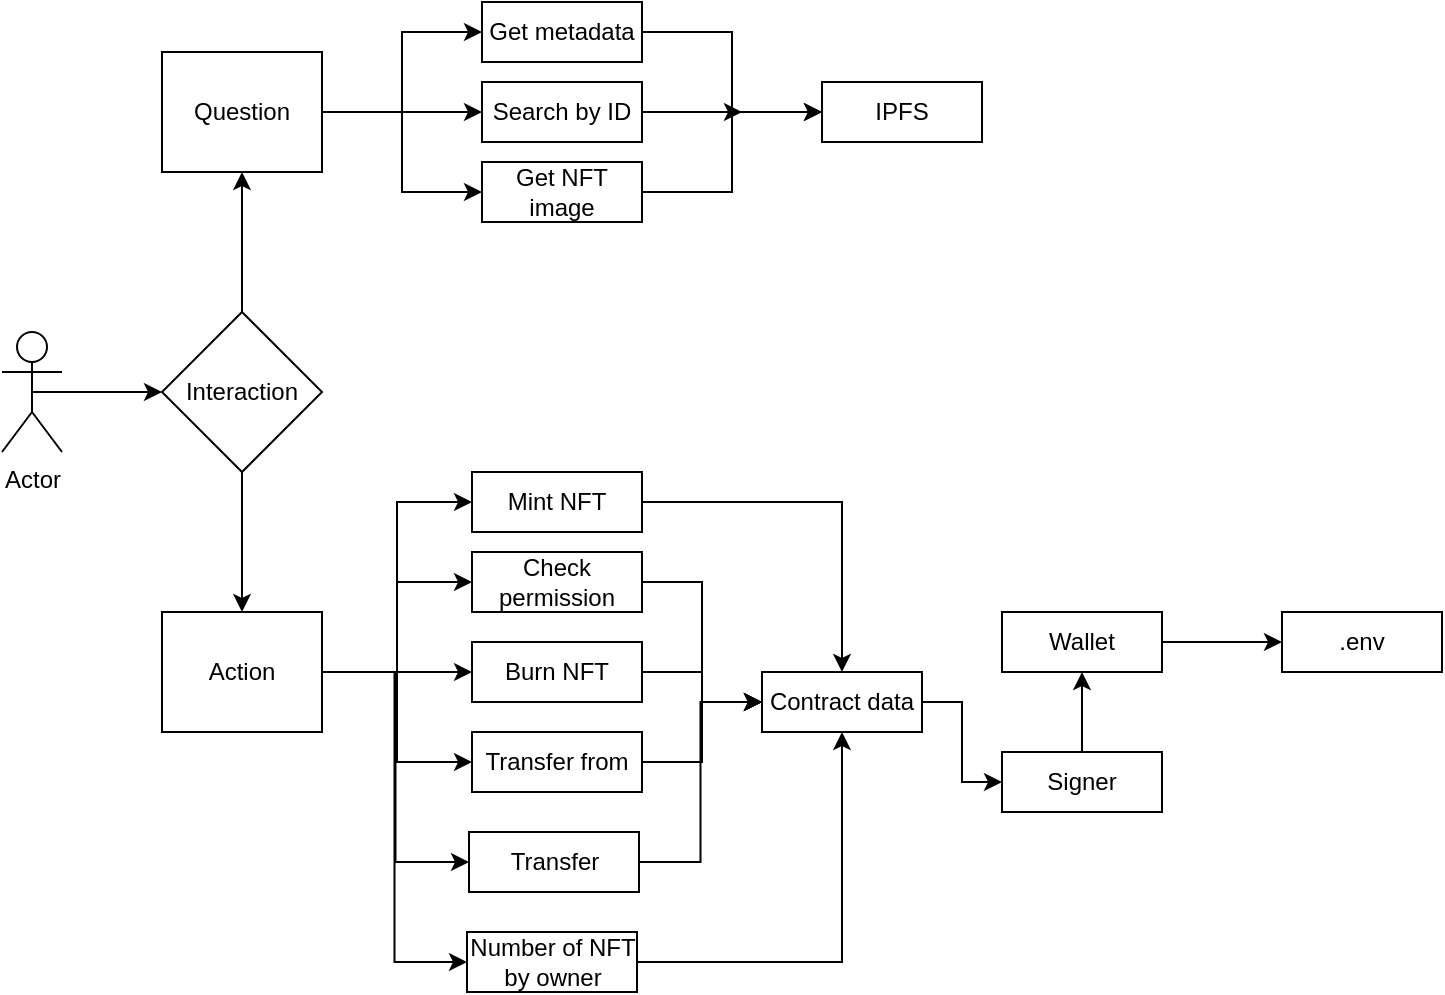 <mxfile version="17.4.5" type="device"><diagram id="C5RBs43oDa-KdzZeNtuy" name="Page-1"><mxGraphModel dx="946" dy="646" grid="1" gridSize="10" guides="1" tooltips="1" connect="1" arrows="1" fold="1" page="1" pageScale="1" pageWidth="827" pageHeight="1169" math="0" shadow="0"><root><mxCell id="WIyWlLk6GJQsqaUBKTNV-0"/><mxCell id="WIyWlLk6GJQsqaUBKTNV-1" parent="WIyWlLk6GJQsqaUBKTNV-0"/><mxCell id="dCN2O5XZOFiQcNn65Ni0-1" value="Actor" style="shape=umlActor;verticalLabelPosition=bottom;verticalAlign=top;html=1;outlineConnect=0;" vertex="1" parent="WIyWlLk6GJQsqaUBKTNV-1"><mxGeometry x="20" y="270" width="30" height="60" as="geometry"/></mxCell><mxCell id="dCN2O5XZOFiQcNn65Ni0-2" value="Interaction" style="rhombus;whiteSpace=wrap;html=1;" vertex="1" parent="WIyWlLk6GJQsqaUBKTNV-1"><mxGeometry x="100" y="260" width="80" height="80" as="geometry"/></mxCell><mxCell id="dCN2O5XZOFiQcNn65Ni0-3" value="" style="endArrow=classic;html=1;rounded=0;exitX=0.5;exitY=0.5;exitDx=0;exitDy=0;exitPerimeter=0;" edge="1" parent="WIyWlLk6GJQsqaUBKTNV-1" source="dCN2O5XZOFiQcNn65Ni0-1" target="dCN2O5XZOFiQcNn65Ni0-2"><mxGeometry width="50" height="50" relative="1" as="geometry"><mxPoint x="400" y="360" as="sourcePoint"/><mxPoint x="450" y="310" as="targetPoint"/></mxGeometry></mxCell><mxCell id="dCN2O5XZOFiQcNn65Ni0-9" value="" style="edgeStyle=orthogonalEdgeStyle;rounded=0;orthogonalLoop=1;jettySize=auto;html=1;entryX=0;entryY=0.5;entryDx=0;entryDy=0;" edge="1" parent="WIyWlLk6GJQsqaUBKTNV-1" source="dCN2O5XZOFiQcNn65Ni0-4" target="dCN2O5XZOFiQcNn65Ni0-8"><mxGeometry relative="1" as="geometry"/></mxCell><mxCell id="dCN2O5XZOFiQcNn65Ni0-13" style="edgeStyle=orthogonalEdgeStyle;rounded=0;orthogonalLoop=1;jettySize=auto;html=1;exitX=1;exitY=0.5;exitDx=0;exitDy=0;entryX=0;entryY=0.5;entryDx=0;entryDy=0;" edge="1" parent="WIyWlLk6GJQsqaUBKTNV-1" source="dCN2O5XZOFiQcNn65Ni0-4" target="dCN2O5XZOFiQcNn65Ni0-12"><mxGeometry relative="1" as="geometry"/></mxCell><mxCell id="dCN2O5XZOFiQcNn65Ni0-15" style="edgeStyle=orthogonalEdgeStyle;rounded=0;orthogonalLoop=1;jettySize=auto;html=1;exitX=1;exitY=0.5;exitDx=0;exitDy=0;entryX=0;entryY=0.5;entryDx=0;entryDy=0;" edge="1" parent="WIyWlLk6GJQsqaUBKTNV-1" source="dCN2O5XZOFiQcNn65Ni0-4" target="dCN2O5XZOFiQcNn65Ni0-14"><mxGeometry relative="1" as="geometry"/></mxCell><mxCell id="dCN2O5XZOFiQcNn65Ni0-17" style="edgeStyle=orthogonalEdgeStyle;rounded=0;orthogonalLoop=1;jettySize=auto;html=1;exitX=1;exitY=0.5;exitDx=0;exitDy=0;entryX=0;entryY=0.5;entryDx=0;entryDy=0;" edge="1" parent="WIyWlLk6GJQsqaUBKTNV-1" source="dCN2O5XZOFiQcNn65Ni0-4" target="dCN2O5XZOFiQcNn65Ni0-16"><mxGeometry relative="1" as="geometry"/></mxCell><mxCell id="dCN2O5XZOFiQcNn65Ni0-27" style="edgeStyle=orthogonalEdgeStyle;rounded=0;orthogonalLoop=1;jettySize=auto;html=1;exitX=1;exitY=0.5;exitDx=0;exitDy=0;entryX=0;entryY=0.5;entryDx=0;entryDy=0;" edge="1" parent="WIyWlLk6GJQsqaUBKTNV-1" source="dCN2O5XZOFiQcNn65Ni0-4" target="dCN2O5XZOFiQcNn65Ni0-26"><mxGeometry relative="1" as="geometry"/></mxCell><mxCell id="dCN2O5XZOFiQcNn65Ni0-42" style="edgeStyle=orthogonalEdgeStyle;rounded=0;orthogonalLoop=1;jettySize=auto;html=1;exitX=1;exitY=0.5;exitDx=0;exitDy=0;entryX=0;entryY=0.5;entryDx=0;entryDy=0;" edge="1" parent="WIyWlLk6GJQsqaUBKTNV-1" source="dCN2O5XZOFiQcNn65Ni0-4" target="dCN2O5XZOFiQcNn65Ni0-30"><mxGeometry relative="1" as="geometry"/></mxCell><mxCell id="dCN2O5XZOFiQcNn65Ni0-4" value="Action" style="rounded=0;whiteSpace=wrap;html=1;" vertex="1" parent="WIyWlLk6GJQsqaUBKTNV-1"><mxGeometry x="100" y="410" width="80" height="60" as="geometry"/></mxCell><mxCell id="dCN2O5XZOFiQcNn65Ni0-11" value="" style="edgeStyle=orthogonalEdgeStyle;rounded=0;orthogonalLoop=1;jettySize=auto;html=1;entryX=0;entryY=0.5;entryDx=0;entryDy=0;" edge="1" parent="WIyWlLk6GJQsqaUBKTNV-1" source="dCN2O5XZOFiQcNn65Ni0-5" target="dCN2O5XZOFiQcNn65Ni0-10"><mxGeometry relative="1" as="geometry"/></mxCell><mxCell id="dCN2O5XZOFiQcNn65Ni0-21" style="edgeStyle=orthogonalEdgeStyle;rounded=0;orthogonalLoop=1;jettySize=auto;html=1;exitX=1;exitY=0.5;exitDx=0;exitDy=0;entryX=0;entryY=0.5;entryDx=0;entryDy=0;" edge="1" parent="WIyWlLk6GJQsqaUBKTNV-1" source="dCN2O5XZOFiQcNn65Ni0-5" target="dCN2O5XZOFiQcNn65Ni0-20"><mxGeometry relative="1" as="geometry"/></mxCell><mxCell id="dCN2O5XZOFiQcNn65Ni0-5" value="Question" style="rounded=0;whiteSpace=wrap;html=1;" vertex="1" parent="WIyWlLk6GJQsqaUBKTNV-1"><mxGeometry x="100" y="130" width="80" height="60" as="geometry"/></mxCell><mxCell id="dCN2O5XZOFiQcNn65Ni0-6" value="" style="endArrow=classic;html=1;rounded=0;exitX=0.5;exitY=0;exitDx=0;exitDy=0;entryX=0.5;entryY=1;entryDx=0;entryDy=0;" edge="1" parent="WIyWlLk6GJQsqaUBKTNV-1" source="dCN2O5XZOFiQcNn65Ni0-2" target="dCN2O5XZOFiQcNn65Ni0-5"><mxGeometry width="50" height="50" relative="1" as="geometry"><mxPoint x="400" y="360" as="sourcePoint"/><mxPoint x="450" y="310" as="targetPoint"/></mxGeometry></mxCell><mxCell id="dCN2O5XZOFiQcNn65Ni0-7" value="" style="endArrow=classic;html=1;rounded=0;exitX=0.5;exitY=1;exitDx=0;exitDy=0;entryX=0.5;entryY=0;entryDx=0;entryDy=0;" edge="1" parent="WIyWlLk6GJQsqaUBKTNV-1" source="dCN2O5XZOFiQcNn65Ni0-2" target="dCN2O5XZOFiQcNn65Ni0-4"><mxGeometry width="50" height="50" relative="1" as="geometry"><mxPoint x="400" y="360" as="sourcePoint"/><mxPoint x="450" y="310" as="targetPoint"/></mxGeometry></mxCell><mxCell id="dCN2O5XZOFiQcNn65Ni0-36" style="edgeStyle=orthogonalEdgeStyle;rounded=0;orthogonalLoop=1;jettySize=auto;html=1;exitX=1;exitY=0.5;exitDx=0;exitDy=0;" edge="1" parent="WIyWlLk6GJQsqaUBKTNV-1" source="dCN2O5XZOFiQcNn65Ni0-8" target="dCN2O5XZOFiQcNn65Ni0-35"><mxGeometry relative="1" as="geometry"/></mxCell><mxCell id="dCN2O5XZOFiQcNn65Ni0-8" value="Mint NFT" style="rounded=0;whiteSpace=wrap;html=1;" vertex="1" parent="WIyWlLk6GJQsqaUBKTNV-1"><mxGeometry x="255" y="340" width="85" height="30" as="geometry"/></mxCell><mxCell id="dCN2O5XZOFiQcNn65Ni0-32" style="edgeStyle=orthogonalEdgeStyle;rounded=0;orthogonalLoop=1;jettySize=auto;html=1;exitX=1;exitY=0.5;exitDx=0;exitDy=0;entryX=0;entryY=0.5;entryDx=0;entryDy=0;" edge="1" parent="WIyWlLk6GJQsqaUBKTNV-1" source="dCN2O5XZOFiQcNn65Ni0-10" target="dCN2O5XZOFiQcNn65Ni0-31"><mxGeometry relative="1" as="geometry"/></mxCell><mxCell id="dCN2O5XZOFiQcNn65Ni0-10" value="Get metadata" style="rounded=0;whiteSpace=wrap;html=1;" vertex="1" parent="WIyWlLk6GJQsqaUBKTNV-1"><mxGeometry x="260" y="105" width="80" height="30" as="geometry"/></mxCell><mxCell id="dCN2O5XZOFiQcNn65Ni0-37" style="edgeStyle=orthogonalEdgeStyle;rounded=0;orthogonalLoop=1;jettySize=auto;html=1;exitX=1;exitY=0.5;exitDx=0;exitDy=0;entryX=0;entryY=0.5;entryDx=0;entryDy=0;" edge="1" parent="WIyWlLk6GJQsqaUBKTNV-1" source="dCN2O5XZOFiQcNn65Ni0-12" target="dCN2O5XZOFiQcNn65Ni0-35"><mxGeometry relative="1" as="geometry"><mxPoint x="390" y="350" as="targetPoint"/></mxGeometry></mxCell><mxCell id="dCN2O5XZOFiQcNn65Ni0-12" value="Check permission" style="rounded=0;whiteSpace=wrap;html=1;" vertex="1" parent="WIyWlLk6GJQsqaUBKTNV-1"><mxGeometry x="255" y="380" width="85" height="30" as="geometry"/></mxCell><mxCell id="dCN2O5XZOFiQcNn65Ni0-38" style="edgeStyle=orthogonalEdgeStyle;rounded=0;orthogonalLoop=1;jettySize=auto;html=1;exitX=1;exitY=0.5;exitDx=0;exitDy=0;entryX=0;entryY=0.5;entryDx=0;entryDy=0;" edge="1" parent="WIyWlLk6GJQsqaUBKTNV-1" source="dCN2O5XZOFiQcNn65Ni0-14" target="dCN2O5XZOFiQcNn65Ni0-35"><mxGeometry relative="1" as="geometry"/></mxCell><mxCell id="dCN2O5XZOFiQcNn65Ni0-14" value="Burn NFT" style="rounded=0;whiteSpace=wrap;html=1;" vertex="1" parent="WIyWlLk6GJQsqaUBKTNV-1"><mxGeometry x="255" y="425" width="85" height="30" as="geometry"/></mxCell><mxCell id="dCN2O5XZOFiQcNn65Ni0-39" style="edgeStyle=orthogonalEdgeStyle;rounded=0;orthogonalLoop=1;jettySize=auto;html=1;exitX=1;exitY=0.5;exitDx=0;exitDy=0;" edge="1" parent="WIyWlLk6GJQsqaUBKTNV-1" source="dCN2O5XZOFiQcNn65Ni0-16" target="dCN2O5XZOFiQcNn65Ni0-35"><mxGeometry relative="1" as="geometry"/></mxCell><mxCell id="dCN2O5XZOFiQcNn65Ni0-16" value="Transfer from" style="rounded=0;whiteSpace=wrap;html=1;" vertex="1" parent="WIyWlLk6GJQsqaUBKTNV-1"><mxGeometry x="255" y="470" width="85" height="30" as="geometry"/></mxCell><mxCell id="dCN2O5XZOFiQcNn65Ni0-33" style="edgeStyle=orthogonalEdgeStyle;rounded=0;orthogonalLoop=1;jettySize=auto;html=1;exitX=1;exitY=0.5;exitDx=0;exitDy=0;" edge="1" parent="WIyWlLk6GJQsqaUBKTNV-1" source="dCN2O5XZOFiQcNn65Ni0-18"><mxGeometry relative="1" as="geometry"><mxPoint x="390" y="160" as="targetPoint"/></mxGeometry></mxCell><mxCell id="dCN2O5XZOFiQcNn65Ni0-18" value="Search by ID" style="rounded=0;whiteSpace=wrap;html=1;" vertex="1" parent="WIyWlLk6GJQsqaUBKTNV-1"><mxGeometry x="260" y="145" width="80" height="30" as="geometry"/></mxCell><mxCell id="dCN2O5XZOFiQcNn65Ni0-34" style="edgeStyle=orthogonalEdgeStyle;rounded=0;orthogonalLoop=1;jettySize=auto;html=1;exitX=1;exitY=0.5;exitDx=0;exitDy=0;entryX=0;entryY=0.5;entryDx=0;entryDy=0;" edge="1" parent="WIyWlLk6GJQsqaUBKTNV-1" source="dCN2O5XZOFiQcNn65Ni0-20" target="dCN2O5XZOFiQcNn65Ni0-31"><mxGeometry relative="1" as="geometry"><mxPoint x="390" y="210" as="targetPoint"/></mxGeometry></mxCell><mxCell id="dCN2O5XZOFiQcNn65Ni0-20" value="Get NFT image" style="rounded=0;whiteSpace=wrap;html=1;" vertex="1" parent="WIyWlLk6GJQsqaUBKTNV-1"><mxGeometry x="260" y="185" width="80" height="30" as="geometry"/></mxCell><mxCell id="dCN2O5XZOFiQcNn65Ni0-22" value="" style="endArrow=classic;html=1;rounded=0;entryX=0;entryY=0.5;entryDx=0;entryDy=0;" edge="1" parent="WIyWlLk6GJQsqaUBKTNV-1" target="dCN2O5XZOFiQcNn65Ni0-18"><mxGeometry width="50" height="50" relative="1" as="geometry"><mxPoint x="220" y="160" as="sourcePoint"/><mxPoint x="450" y="290" as="targetPoint"/></mxGeometry></mxCell><mxCell id="dCN2O5XZOFiQcNn65Ni0-43" style="edgeStyle=orthogonalEdgeStyle;rounded=0;orthogonalLoop=1;jettySize=auto;html=1;exitX=1;exitY=0.5;exitDx=0;exitDy=0;entryX=0;entryY=0.5;entryDx=0;entryDy=0;" edge="1" parent="WIyWlLk6GJQsqaUBKTNV-1" source="dCN2O5XZOFiQcNn65Ni0-26" target="dCN2O5XZOFiQcNn65Ni0-35"><mxGeometry relative="1" as="geometry"/></mxCell><mxCell id="dCN2O5XZOFiQcNn65Ni0-26" value="Transfer" style="rounded=0;whiteSpace=wrap;html=1;" vertex="1" parent="WIyWlLk6GJQsqaUBKTNV-1"><mxGeometry x="253.5" y="520" width="85" height="30" as="geometry"/></mxCell><mxCell id="dCN2O5XZOFiQcNn65Ni0-44" style="edgeStyle=orthogonalEdgeStyle;rounded=0;orthogonalLoop=1;jettySize=auto;html=1;exitX=1;exitY=0.5;exitDx=0;exitDy=0;" edge="1" parent="WIyWlLk6GJQsqaUBKTNV-1" source="dCN2O5XZOFiQcNn65Ni0-30" target="dCN2O5XZOFiQcNn65Ni0-35"><mxGeometry relative="1" as="geometry"/></mxCell><mxCell id="dCN2O5XZOFiQcNn65Ni0-30" value="Number of NFT by owner" style="rounded=0;whiteSpace=wrap;html=1;" vertex="1" parent="WIyWlLk6GJQsqaUBKTNV-1"><mxGeometry x="252.5" y="570" width="85" height="30" as="geometry"/></mxCell><mxCell id="dCN2O5XZOFiQcNn65Ni0-31" value="IPFS" style="rounded=0;whiteSpace=wrap;html=1;" vertex="1" parent="WIyWlLk6GJQsqaUBKTNV-1"><mxGeometry x="430" y="145" width="80" height="30" as="geometry"/></mxCell><mxCell id="dCN2O5XZOFiQcNn65Ni0-47" style="edgeStyle=orthogonalEdgeStyle;rounded=0;orthogonalLoop=1;jettySize=auto;html=1;exitX=1;exitY=0.5;exitDx=0;exitDy=0;entryX=0;entryY=0.5;entryDx=0;entryDy=0;" edge="1" parent="WIyWlLk6GJQsqaUBKTNV-1" source="dCN2O5XZOFiQcNn65Ni0-35" target="dCN2O5XZOFiQcNn65Ni0-46"><mxGeometry relative="1" as="geometry"/></mxCell><mxCell id="dCN2O5XZOFiQcNn65Ni0-35" value="Contract data" style="rounded=0;whiteSpace=wrap;html=1;" vertex="1" parent="WIyWlLk6GJQsqaUBKTNV-1"><mxGeometry x="400" y="440" width="80" height="30" as="geometry"/></mxCell><mxCell id="dCN2O5XZOFiQcNn65Ni0-50" style="edgeStyle=orthogonalEdgeStyle;rounded=0;orthogonalLoop=1;jettySize=auto;html=1;exitX=1;exitY=0.5;exitDx=0;exitDy=0;entryX=0;entryY=0.5;entryDx=0;entryDy=0;" edge="1" parent="WIyWlLk6GJQsqaUBKTNV-1" source="dCN2O5XZOFiQcNn65Ni0-45" target="dCN2O5XZOFiQcNn65Ni0-49"><mxGeometry relative="1" as="geometry"/></mxCell><mxCell id="dCN2O5XZOFiQcNn65Ni0-45" value="Wallet" style="rounded=0;whiteSpace=wrap;html=1;" vertex="1" parent="WIyWlLk6GJQsqaUBKTNV-1"><mxGeometry x="520" y="410" width="80" height="30" as="geometry"/></mxCell><mxCell id="dCN2O5XZOFiQcNn65Ni0-48" style="edgeStyle=orthogonalEdgeStyle;rounded=0;orthogonalLoop=1;jettySize=auto;html=1;exitX=0.5;exitY=0;exitDx=0;exitDy=0;entryX=0.5;entryY=1;entryDx=0;entryDy=0;" edge="1" parent="WIyWlLk6GJQsqaUBKTNV-1" source="dCN2O5XZOFiQcNn65Ni0-46" target="dCN2O5XZOFiQcNn65Ni0-45"><mxGeometry relative="1" as="geometry"/></mxCell><mxCell id="dCN2O5XZOFiQcNn65Ni0-46" value="Signer" style="rounded=0;whiteSpace=wrap;html=1;" vertex="1" parent="WIyWlLk6GJQsqaUBKTNV-1"><mxGeometry x="520" y="480" width="80" height="30" as="geometry"/></mxCell><mxCell id="dCN2O5XZOFiQcNn65Ni0-49" value=".env" style="rounded=0;whiteSpace=wrap;html=1;" vertex="1" parent="WIyWlLk6GJQsqaUBKTNV-1"><mxGeometry x="660" y="410" width="80" height="30" as="geometry"/></mxCell></root></mxGraphModel></diagram></mxfile>